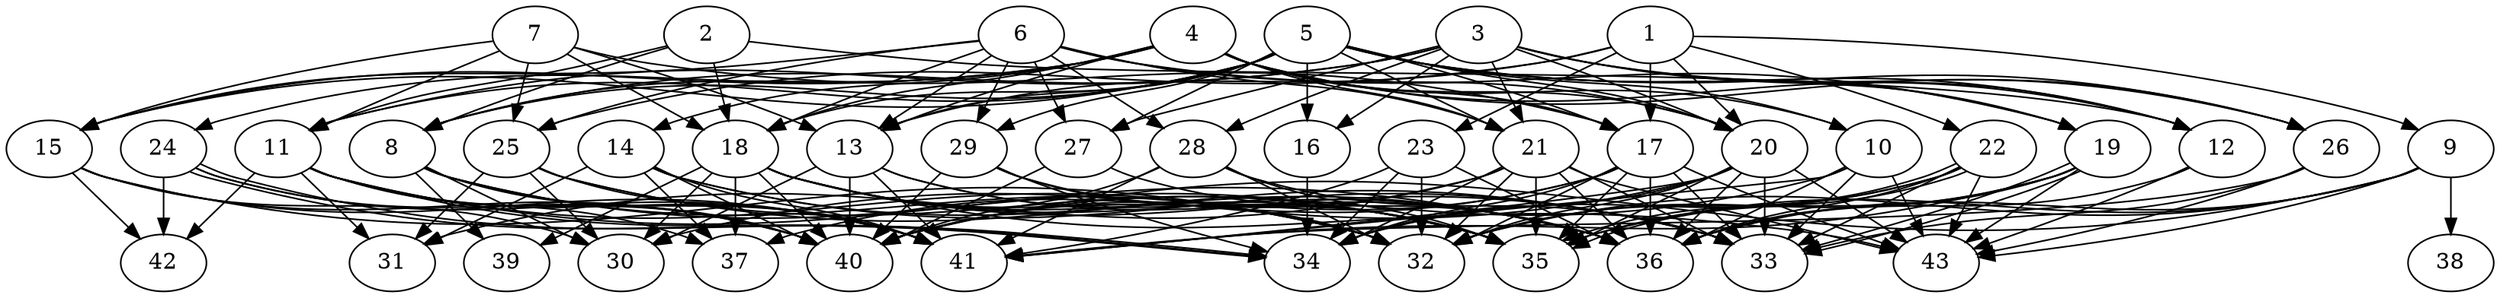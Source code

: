 // DAG (tier=3-complex, mode=data, n=43, ccr=0.543, fat=0.789, density=0.618, regular=0.372, jump=0.268, mindata=4194304, maxdata=33554432)
// DAG automatically generated by daggen at Sun Aug 24 16:33:35 2025
// /home/ermia/Project/Environments/daggen/bin/daggen --dot --ccr 0.543 --fat 0.789 --regular 0.372 --density 0.618 --jump 0.268 --mindata 4194304 --maxdata 33554432 -n 43 
digraph G {
  1 [size="119637796718693968", alpha="0.16", expect_size="59818898359346984"]
  1 -> 9 [size ="1889198818721792"]
  1 -> 13 [size ="1889198818721792"]
  1 -> 17 [size ="1889198818721792"]
  1 -> 20 [size ="1889198818721792"]
  1 -> 22 [size ="1889198818721792"]
  1 -> 23 [size ="1889198818721792"]
  1 -> 25 [size ="1889198818721792"]
  2 [size="7310275724807763918848", alpha="0.04", expect_size="3655137862403881959424"]
  2 -> 8 [size ="3013323964547072"]
  2 -> 11 [size ="3013323964547072"]
  2 -> 12 [size ="3013323964547072"]
  2 -> 18 [size ="3013323964547072"]
  3 [size="11100554684593758208", alpha="0.08", expect_size="5550277342296879104"]
  3 -> 8 [size ="8363809395703808"]
  3 -> 11 [size ="8363809395703808"]
  3 -> 12 [size ="8363809395703808"]
  3 -> 16 [size ="8363809395703808"]
  3 -> 19 [size ="8363809395703808"]
  3 -> 20 [size ="8363809395703808"]
  3 -> 21 [size ="8363809395703808"]
  3 -> 26 [size ="8363809395703808"]
  3 -> 27 [size ="8363809395703808"]
  3 -> 28 [size ="8363809395703808"]
  4 [size="756954699923456000000", alpha="0.00", expect_size="378477349961728000000"]
  4 -> 8 [size ="664461639680000"]
  4 -> 10 [size ="664461639680000"]
  4 -> 12 [size ="664461639680000"]
  4 -> 13 [size ="664461639680000"]
  4 -> 14 [size ="664461639680000"]
  4 -> 15 [size ="664461639680000"]
  4 -> 17 [size ="664461639680000"]
  4 -> 18 [size ="664461639680000"]
  4 -> 20 [size ="664461639680000"]
  4 -> 21 [size ="664461639680000"]
  4 -> 24 [size ="664461639680000"]
  4 -> 26 [size ="664461639680000"]
  5 [size="3182021860049996288", alpha="0.16", expect_size="1591010930024998144"]
  5 -> 8 [size ="3241338409582592"]
  5 -> 10 [size ="3241338409582592"]
  5 -> 11 [size ="3241338409582592"]
  5 -> 12 [size ="3241338409582592"]
  5 -> 13 [size ="3241338409582592"]
  5 -> 15 [size ="3241338409582592"]
  5 -> 16 [size ="3241338409582592"]
  5 -> 17 [size ="3241338409582592"]
  5 -> 18 [size ="3241338409582592"]
  5 -> 19 [size ="3241338409582592"]
  5 -> 20 [size ="3241338409582592"]
  5 -> 21 [size ="3241338409582592"]
  5 -> 26 [size ="3241338409582592"]
  5 -> 27 [size ="3241338409582592"]
  5 -> 29 [size ="3241338409582592"]
  6 [size="7754621586021554176", alpha="0.18", expect_size="3877310793010777088"]
  6 -> 13 [size ="4184675765452800"]
  6 -> 15 [size ="4184675765452800"]
  6 -> 18 [size ="4184675765452800"]
  6 -> 19 [size ="4184675765452800"]
  6 -> 20 [size ="4184675765452800"]
  6 -> 21 [size ="4184675765452800"]
  6 -> 25 [size ="4184675765452800"]
  6 -> 27 [size ="4184675765452800"]
  6 -> 28 [size ="4184675765452800"]
  6 -> 29 [size ="4184675765452800"]
  7 [size="28895599235090900", alpha="0.06", expect_size="14447799617545450"]
  7 -> 11 [size ="558971278589952"]
  7 -> 13 [size ="558971278589952"]
  7 -> 15 [size ="558971278589952"]
  7 -> 17 [size ="558971278589952"]
  7 -> 18 [size ="558971278589952"]
  7 -> 25 [size ="558971278589952"]
  8 [size="122521094227027072", alpha="0.03", expect_size="61260547113513536"]
  8 -> 30 [size ="6039430540296192"]
  8 -> 32 [size ="6039430540296192"]
  8 -> 35 [size ="6039430540296192"]
  8 -> 39 [size ="6039430540296192"]
  8 -> 40 [size ="6039430540296192"]
  8 -> 41 [size ="6039430540296192"]
  9 [size="22752229717200160", alpha="0.15", expect_size="11376114858600080"]
  9 -> 32 [size ="845922028224512"]
  9 -> 35 [size ="845922028224512"]
  9 -> 36 [size ="845922028224512"]
  9 -> 38 [size ="845922028224512"]
  9 -> 40 [size ="845922028224512"]
  9 -> 43 [size ="845922028224512"]
  10 [size="9419298715319901618176", alpha="0.11", expect_size="4709649357659950809088"]
  10 -> 33 [size ="3568089178308608"]
  10 -> 36 [size ="3568089178308608"]
  10 -> 40 [size ="3568089178308608"]
  10 -> 41 [size ="3568089178308608"]
  10 -> 43 [size ="3568089178308608"]
  11 [size="33942533995496279638016", alpha="0.03", expect_size="16971266997748139819008"]
  11 -> 31 [size ="8386604473253888"]
  11 -> 32 [size ="8386604473253888"]
  11 -> 34 [size ="8386604473253888"]
  11 -> 36 [size ="8386604473253888"]
  11 -> 37 [size ="8386604473253888"]
  11 -> 40 [size ="8386604473253888"]
  11 -> 41 [size ="8386604473253888"]
  11 -> 42 [size ="8386604473253888"]
  12 [size="36255536461278504", alpha="0.02", expect_size="18127768230639252"]
  12 -> 36 [size ="3225527829659648"]
  12 -> 43 [size ="3225527829659648"]
  13 [size="1787578413980252416", alpha="0.18", expect_size="893789206990126208"]
  13 -> 30 [size ="1211384528371712"]
  13 -> 35 [size ="1211384528371712"]
  13 -> 36 [size ="1211384528371712"]
  13 -> 40 [size ="1211384528371712"]
  13 -> 41 [size ="1211384528371712"]
  14 [size="14400126091446423552", alpha="0.02", expect_size="7200063045723211776"]
  14 -> 31 [size ="8243460788191232"]
  14 -> 33 [size ="8243460788191232"]
  14 -> 36 [size ="8243460788191232"]
  14 -> 37 [size ="8243460788191232"]
  14 -> 40 [size ="8243460788191232"]
  14 -> 41 [size ="8243460788191232"]
  15 [size="1690343835793922981888", alpha="0.01", expect_size="845171917896961490944"]
  15 -> 30 [size ="1135202545958912"]
  15 -> 32 [size ="1135202545958912"]
  15 -> 40 [size ="1135202545958912"]
  15 -> 41 [size ="1135202545958912"]
  15 -> 42 [size ="1135202545958912"]
  16 [size="9192332084860768223232", alpha="0.16", expect_size="4596166042430384111616"]
  16 -> 34 [size ="3510538906632192"]
  17 [size="2565868306440413696", alpha="0.02", expect_size="1282934153220206848"]
  17 -> 32 [size ="2907117870645248"]
  17 -> 33 [size ="2907117870645248"]
  17 -> 34 [size ="2907117870645248"]
  17 -> 35 [size ="2907117870645248"]
  17 -> 36 [size ="2907117870645248"]
  17 -> 37 [size ="2907117870645248"]
  17 -> 40 [size ="2907117870645248"]
  17 -> 43 [size ="2907117870645248"]
  18 [size="194858540928752608", alpha="0.15", expect_size="97429270464376304"]
  18 -> 30 [size ="6271197209690112"]
  18 -> 32 [size ="6271197209690112"]
  18 -> 33 [size ="6271197209690112"]
  18 -> 35 [size ="6271197209690112"]
  18 -> 36 [size ="6271197209690112"]
  18 -> 37 [size ="6271197209690112"]
  18 -> 39 [size ="6271197209690112"]
  18 -> 40 [size ="6271197209690112"]
  18 -> 43 [size ="6271197209690112"]
  19 [size="13601765185100572672", alpha="0.08", expect_size="6800882592550286336"]
  19 -> 32 [size ="6927921868439552"]
  19 -> 33 [size ="6927921868439552"]
  19 -> 33 [size ="6927921868439552"]
  19 -> 35 [size ="6927921868439552"]
  19 -> 36 [size ="6927921868439552"]
  19 -> 41 [size ="6927921868439552"]
  19 -> 43 [size ="6927921868439552"]
  20 [size="39260080294216472", alpha="0.18", expect_size="19630040147108236"]
  20 -> 30 [size ="4029141166850048"]
  20 -> 32 [size ="4029141166850048"]
  20 -> 33 [size ="4029141166850048"]
  20 -> 34 [size ="4029141166850048"]
  20 -> 35 [size ="4029141166850048"]
  20 -> 36 [size ="4029141166850048"]
  20 -> 41 [size ="4029141166850048"]
  20 -> 43 [size ="4029141166850048"]
  21 [size="3250015552350818816", alpha="0.08", expect_size="1625007776175409408"]
  21 -> 31 [size ="2404952039227392"]
  21 -> 32 [size ="2404952039227392"]
  21 -> 33 [size ="2404952039227392"]
  21 -> 34 [size ="2404952039227392"]
  21 -> 35 [size ="2404952039227392"]
  21 -> 36 [size ="2404952039227392"]
  21 -> 40 [size ="2404952039227392"]
  21 -> 43 [size ="2404952039227392"]
  22 [size="13784616346139064320", alpha="0.02", expect_size="6892308173069532160"]
  22 -> 32 [size ="6681842765791232"]
  22 -> 33 [size ="6681842765791232"]
  22 -> 34 [size ="6681842765791232"]
  22 -> 35 [size ="6681842765791232"]
  22 -> 35 [size ="6681842765791232"]
  22 -> 36 [size ="6681842765791232"]
  22 -> 43 [size ="6681842765791232"]
  23 [size="33175476354898498420736", alpha="0.10", expect_size="16587738177449249210368"]
  23 -> 32 [size ="8259772746825728"]
  23 -> 34 [size ="8259772746825728"]
  23 -> 36 [size ="8259772746825728"]
  23 -> 41 [size ="8259772746825728"]
  24 [size="7237921123078993", alpha="0.11", expect_size="3618960561539496"]
  24 -> 34 [size ="242712972361728"]
  24 -> 34 [size ="242712972361728"]
  24 -> 40 [size ="242712972361728"]
  24 -> 41 [size ="242712972361728"]
  24 -> 42 [size ="242712972361728"]
  25 [size="9270740693083488256000", alpha="0.08", expect_size="4635370346541744128000"]
  25 -> 30 [size ="3530473393356800"]
  25 -> 31 [size ="3530473393356800"]
  25 -> 33 [size ="3530473393356800"]
  25 -> 35 [size ="3530473393356800"]
  25 -> 41 [size ="3530473393356800"]
  26 [size="1168188046525333504000", alpha="0.02", expect_size="584094023262666752000"]
  26 -> 33 [size ="887357230284800"]
  26 -> 41 [size ="887357230284800"]
  26 -> 43 [size ="887357230284800"]
  27 [size="3427327891270720000", alpha="0.09", expect_size="1713663945635360000"]
  27 -> 36 [size ="6336504972443648"]
  27 -> 40 [size ="6336504972443648"]
  28 [size="293246200313311920128", alpha="0.11", expect_size="146623100156655960064"]
  28 -> 32 [size ="353111273111552"]
  28 -> 33 [size ="353111273111552"]
  28 -> 35 [size ="353111273111552"]
  28 -> 40 [size ="353111273111552"]
  28 -> 41 [size ="353111273111552"]
  29 [size="1124902760447474688", alpha="0.03", expect_size="562451380223737344"]
  29 -> 32 [size ="1471169316257792"]
  29 -> 34 [size ="1471169316257792"]
  29 -> 35 [size ="1471169316257792"]
  29 -> 40 [size ="1471169316257792"]
  30 [size="171517278213677856", alpha="0.14", expect_size="85758639106838928"]
  31 [size="1991626732335223552", alpha="0.07", expect_size="995813366167611776"]
  32 [size="11613011946846232576", alpha="0.08", expect_size="5806505973423116288"]
  33 [size="2662408104792318976", alpha="0.11", expect_size="1331204052396159488"]
  34 [size="19747595783050115416064", alpha="0.12", expect_size="9873797891525057708032"]
  35 [size="35575036244247988666368", alpha="0.01", expect_size="17787518122123994333184"]
  36 [size="183361953469780983808", alpha="0.07", expect_size="91680976734890491904"]
  37 [size="109669619827880864", alpha="0.05", expect_size="54834809913940432"]
  38 [size="425561052221806848", alpha="0.05", expect_size="212780526110903424"]
  39 [size="16109718184754330", alpha="0.01", expect_size="8054859092377165"]
  40 [size="8096111278667616256", alpha="0.00", expect_size="4048055639333808128"]
  41 [size="8399579571298269184", alpha="0.15", expect_size="4199789785649134592"]
  42 [size="8281889673228090", alpha="0.02", expect_size="4140944836614045"]
  43 [size="1666913376581646811136", alpha="0.06", expect_size="833456688290823405568"]
}